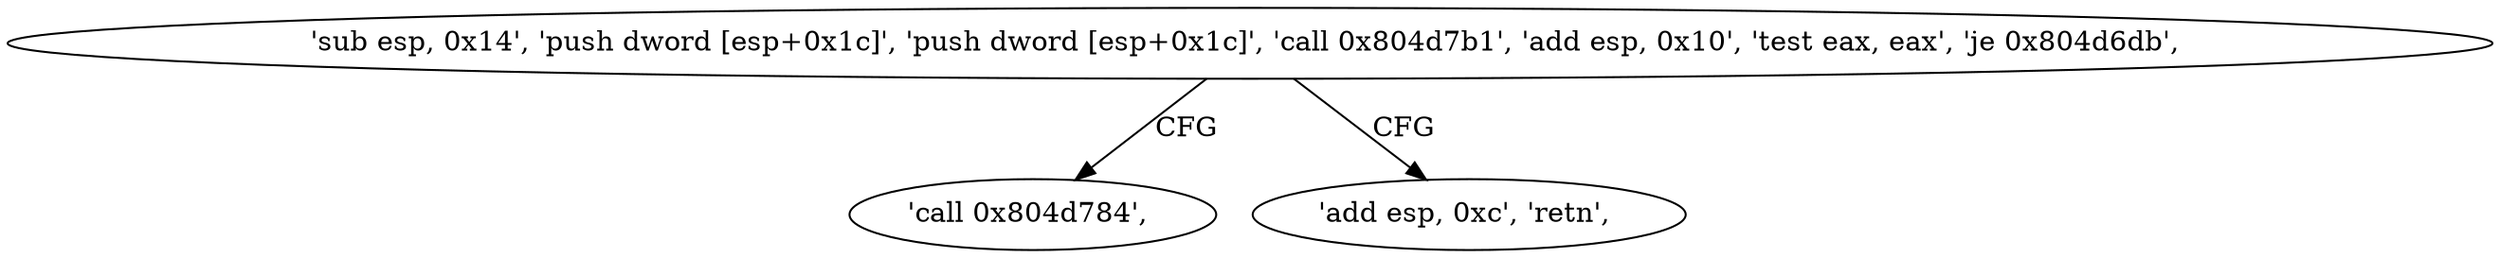 digraph "func" {
"134534848" [label = "'sub esp, 0x14', 'push dword [esp+0x1c]', 'push dword [esp+0x1c]', 'call 0x804d7b1', 'add esp, 0x10', 'test eax, eax', 'je 0x804d6db', " ]
"134534875" [label = "'call 0x804d784', " ]
"134534871" [label = "'add esp, 0xc', 'retn', " ]
"134534848" -> "134534875" [ label = "CFG" ]
"134534848" -> "134534871" [ label = "CFG" ]
}
